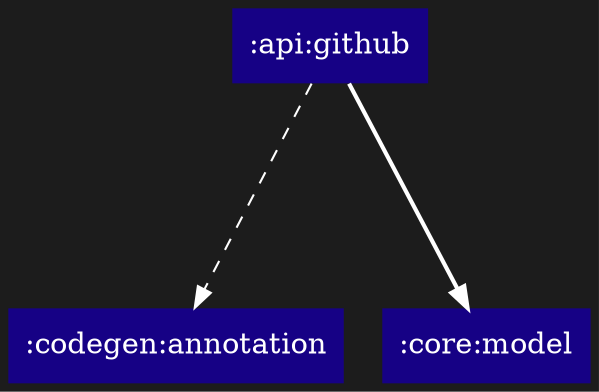 digraph {
  edge [arrowhead="normal",color="white"]
  graph [layout="dot",bgcolor="#1c1c1c",rankdir="TB",ranksep="1.5"]
  node [shape="box",style="filled",fontcolor="white",color="transparent"]
  ":api:github" [fillcolor="#160185"]
  ":codegen:annotation" [fillcolor="#160185"]
  ":core:model" [fillcolor="#160185"]
  ":api:github" -> ":codegen:annotation" [style="dashed"]
  ":api:github" -> ":core:model" [style="bold"]
}
